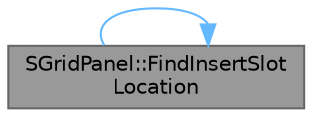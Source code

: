 digraph "SGridPanel::FindInsertSlotLocation"
{
 // INTERACTIVE_SVG=YES
 // LATEX_PDF_SIZE
  bgcolor="transparent";
  edge [fontname=Helvetica,fontsize=10,labelfontname=Helvetica,labelfontsize=10];
  node [fontname=Helvetica,fontsize=10,shape=box,height=0.2,width=0.4];
  rankdir="LR";
  Node1 [id="Node000001",label="SGridPanel::FindInsertSlot\lLocation",height=0.2,width=0.4,color="gray40", fillcolor="grey60", style="filled", fontcolor="black",tooltip="Find the index where the given slot should be inserted into the list of Slots based on its LayerParam..."];
  Node1 -> Node1 [id="edge1_Node000001_Node000001",color="steelblue1",style="solid",tooltip=" "];
}
